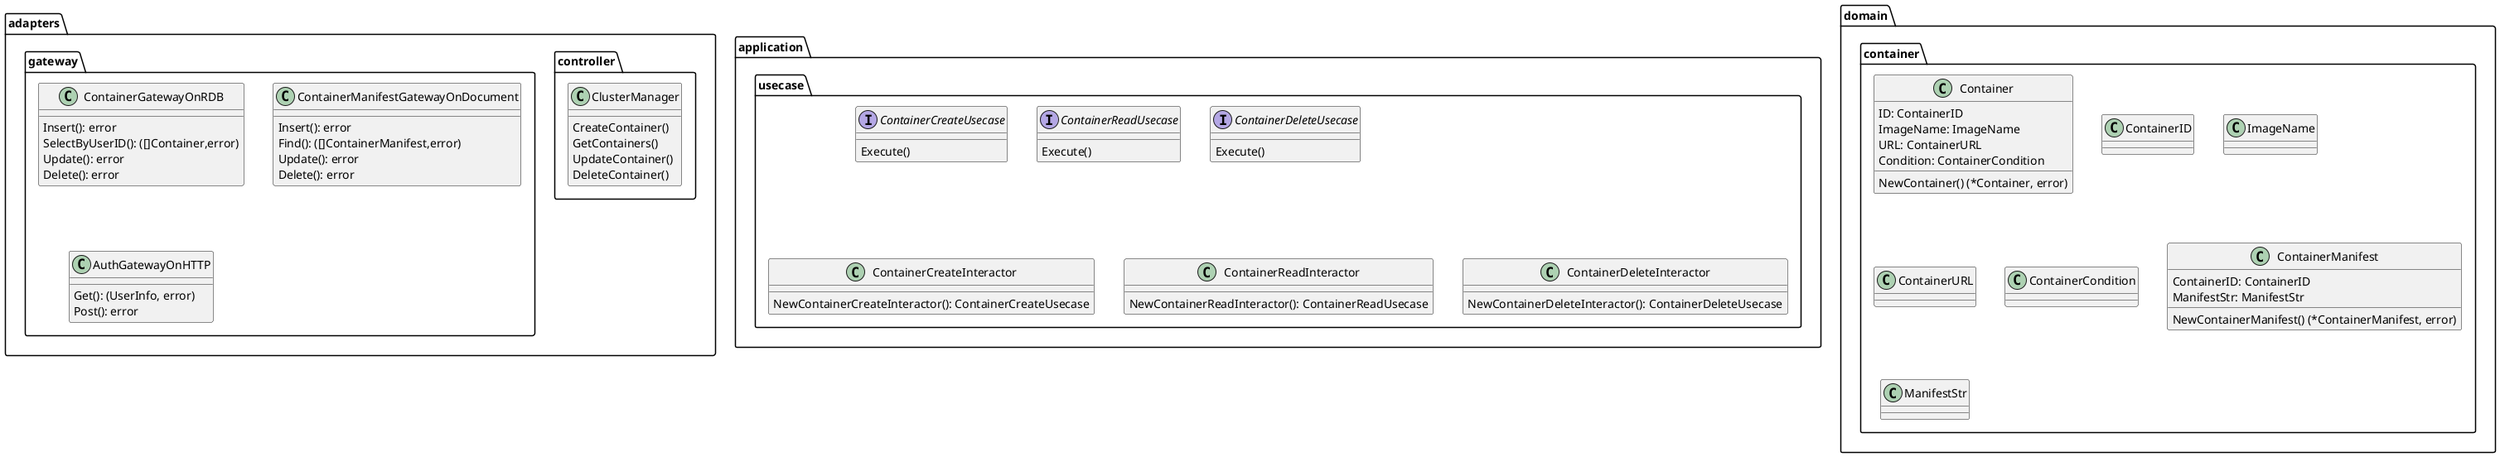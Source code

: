 @startuml

package adapters {
    package controller {
        /' --- implements on RPC --- '/
        class ClusterManager {
            CreateContainer()
            GetContainers()
            UpdateContainer()
            DeleteContainer()
        }
    }
    package gateway {
        class ContainerGatewayOnRDB {
            Insert(): error
            SelectByUserID(): ([]Container,error)
            Update(): error
            Delete(): error
        }
        class ContainerManifestGatewayOnDocument {
            Insert(): error
            Find(): ([]ContainerManifest,error)
            Update(): error
            Delete(): error
        }
        class AuthGatewayOnHTTP {
            Get(): (UserInfo, error)
            Post(): error
        }
    }
}

package application {
    package usecase {
        /' --- interface --- '/
        interface ContainerCreateUsecase {
            Execute()
        }
        interface ContainerReadUsecase {
            Execute()
        }
        interface ContainerDeleteUsecase {
            Execute()
        }
        /' --- instance --- '/
        class ContainerCreateInteractor {
            NewContainerCreateInteractor(): ContainerCreateUsecase
        }
        class ContainerReadInteractor {
            NewContainerReadInteractor(): ContainerReadUsecase
        }
        class ContainerDeleteInteractor {
            NewContainerDeleteInteractor(): ContainerDeleteUsecase
        }
    }
}

package domain {
    package container {
        /'Value Object'/
        class Container {
            /' --- field --- '/
            ID: ContainerID
            ImageName: ImageName
            URL: ContainerURL
            Condition: ContainerCondition
            /' --- func --- '/
            NewContainer() (*Container, error)
        }
        class ContainerID {}
        class ImageName {}
        /'ex) harbor.${MY_DOMAIN}/my_rbac_test_project/kuard-amd64:blue'/
        class ContainerURL {}
        class ContainerCondition {}
        /'ex) True, False, Unknown'/

        class ContainerManifest {
            /' --- field --- '/
            ContainerID: ContainerID
            ManifestStr: ManifestStr
            /' --- func --- '/
            NewContainerManifest() (*ContainerManifest, error)
        }
        class ManifestStr {}
    }
}
@enduml
